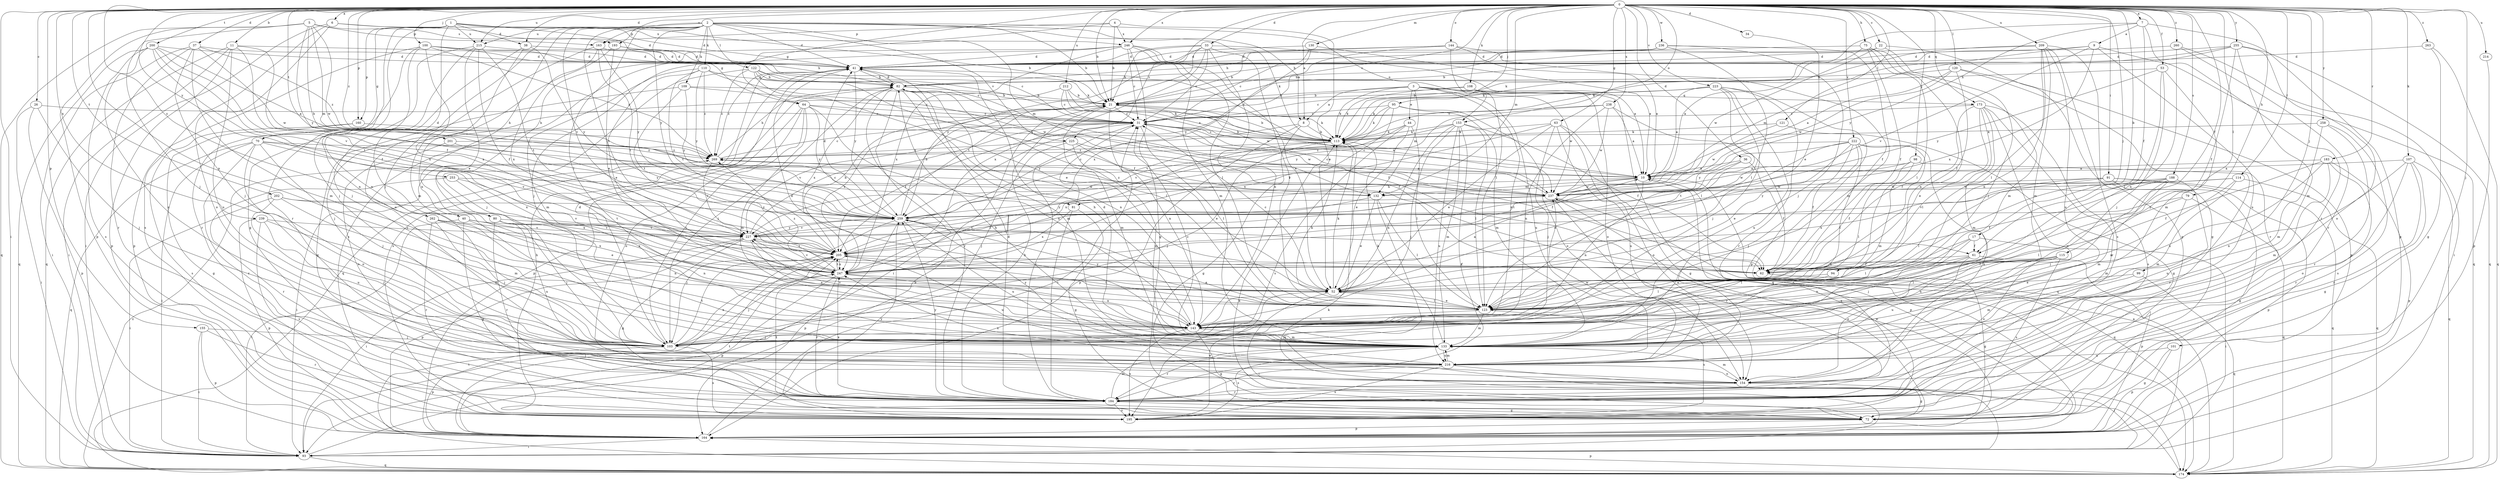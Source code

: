 strict digraph  {
0;
1;
2;
3;
4;
5;
6;
7;
8;
9;
10;
11;
17;
21;
22;
26;
31;
33;
34;
36;
37;
38;
40;
41;
44;
52;
53;
61;
62;
63;
64;
70;
72;
75;
79;
80;
81;
82;
91;
93;
94;
95;
98;
99;
100;
101;
103;
107;
108;
109;
110;
113;
114;
115;
120;
121;
122;
123;
130;
132;
133;
143;
144;
153;
154;
155;
160;
163;
164;
173;
174;
183;
184;
188;
193;
195;
200;
201;
202;
205;
209;
212;
214;
215;
216;
222;
223;
225;
227;
236;
237;
238;
239;
246;
247;
253;
255;
258;
259;
260;
262;
263;
269;
0 -> 6  [label=a];
0 -> 7  [label=a];
0 -> 8  [label=a];
0 -> 11  [label=b];
0 -> 17  [label=b];
0 -> 21  [label=b];
0 -> 22  [label=c];
0 -> 26  [label=c];
0 -> 31  [label=c];
0 -> 33  [label=d];
0 -> 34  [label=d];
0 -> 36  [label=d];
0 -> 37  [label=d];
0 -> 38  [label=d];
0 -> 53  [label=f];
0 -> 61  [label=f];
0 -> 63  [label=g];
0 -> 64  [label=g];
0 -> 75  [label=h];
0 -> 79  [label=h];
0 -> 91  [label=i];
0 -> 93  [label=i];
0 -> 94  [label=j];
0 -> 95  [label=j];
0 -> 98  [label=j];
0 -> 99  [label=j];
0 -> 100  [label=j];
0 -> 101  [label=j];
0 -> 107  [label=k];
0 -> 108  [label=k];
0 -> 114  [label=l];
0 -> 115  [label=l];
0 -> 120  [label=l];
0 -> 121  [label=l];
0 -> 130  [label=m];
0 -> 132  [label=m];
0 -> 143  [label=n];
0 -> 144  [label=o];
0 -> 153  [label=o];
0 -> 155  [label=p];
0 -> 160  [label=p];
0 -> 173  [label=q];
0 -> 183  [label=r];
0 -> 188  [label=s];
0 -> 193  [label=s];
0 -> 200  [label=t];
0 -> 201  [label=t];
0 -> 202  [label=t];
0 -> 209  [label=u];
0 -> 212  [label=u];
0 -> 214  [label=u];
0 -> 215  [label=u];
0 -> 222  [label=v];
0 -> 223  [label=v];
0 -> 225  [label=v];
0 -> 236  [label=w];
0 -> 238  [label=x];
0 -> 239  [label=x];
0 -> 246  [label=x];
0 -> 253  [label=y];
0 -> 255  [label=y];
0 -> 258  [label=y];
0 -> 260  [label=z];
0 -> 262  [label=z];
0 -> 263  [label=z];
0 -> 269  [label=z];
1 -> 21  [label=b];
1 -> 38  [label=d];
1 -> 40  [label=d];
1 -> 41  [label=d];
1 -> 64  [label=g];
1 -> 70  [label=g];
1 -> 72  [label=g];
1 -> 160  [label=p];
1 -> 184  [label=r];
1 -> 215  [label=u];
2 -> 8  [label=a];
2 -> 21  [label=b];
2 -> 41  [label=d];
2 -> 80  [label=h];
2 -> 103  [label=j];
2 -> 109  [label=k];
2 -> 110  [label=k];
2 -> 113  [label=k];
2 -> 122  [label=l];
2 -> 123  [label=l];
2 -> 132  [label=m];
2 -> 153  [label=o];
2 -> 163  [label=p];
2 -> 205  [label=t];
2 -> 215  [label=u];
2 -> 225  [label=v];
2 -> 227  [label=v];
2 -> 259  [label=y];
3 -> 8  [label=a];
3 -> 21  [label=b];
3 -> 44  [label=e];
3 -> 113  [label=k];
3 -> 132  [label=m];
3 -> 143  [label=n];
3 -> 173  [label=q];
3 -> 216  [label=u];
3 -> 237  [label=w];
4 -> 21  [label=b];
4 -> 52  [label=e];
4 -> 80  [label=h];
4 -> 163  [label=p];
4 -> 246  [label=x];
5 -> 81  [label=h];
5 -> 103  [label=j];
5 -> 132  [label=m];
5 -> 163  [label=p];
5 -> 164  [label=p];
5 -> 174  [label=q];
5 -> 193  [label=s];
5 -> 237  [label=w];
5 -> 259  [label=y];
6 -> 41  [label=d];
6 -> 93  [label=i];
6 -> 154  [label=o];
6 -> 195  [label=s];
6 -> 246  [label=x];
7 -> 9  [label=a];
7 -> 61  [label=f];
7 -> 113  [label=k];
7 -> 164  [label=p];
7 -> 184  [label=r];
7 -> 259  [label=y];
8 -> 72  [label=g];
8 -> 113  [label=k];
8 -> 164  [label=p];
8 -> 259  [label=y];
9 -> 41  [label=d];
9 -> 132  [label=m];
9 -> 174  [label=q];
9 -> 216  [label=u];
9 -> 227  [label=v];
9 -> 247  [label=x];
10 -> 31  [label=c];
10 -> 81  [label=h];
10 -> 132  [label=m];
10 -> 143  [label=n];
10 -> 164  [label=p];
10 -> 237  [label=w];
11 -> 41  [label=d];
11 -> 61  [label=f];
11 -> 93  [label=i];
11 -> 164  [label=p];
11 -> 174  [label=q];
11 -> 216  [label=u];
11 -> 247  [label=x];
17 -> 61  [label=f];
17 -> 93  [label=i];
17 -> 103  [label=j];
17 -> 123  [label=l];
17 -> 143  [label=n];
21 -> 31  [label=c];
21 -> 113  [label=k];
21 -> 133  [label=m];
21 -> 143  [label=n];
21 -> 237  [label=w];
21 -> 247  [label=x];
22 -> 41  [label=d];
22 -> 72  [label=g];
22 -> 82  [label=h];
22 -> 103  [label=j];
22 -> 237  [label=w];
26 -> 31  [label=c];
26 -> 93  [label=i];
26 -> 103  [label=j];
26 -> 164  [label=p];
31 -> 113  [label=k];
31 -> 123  [label=l];
31 -> 184  [label=r];
31 -> 205  [label=t];
31 -> 227  [label=v];
31 -> 237  [label=w];
33 -> 10  [label=a];
33 -> 21  [label=b];
33 -> 31  [label=c];
33 -> 41  [label=d];
33 -> 123  [label=l];
33 -> 143  [label=n];
33 -> 205  [label=t];
33 -> 247  [label=x];
33 -> 259  [label=y];
34 -> 52  [label=e];
36 -> 10  [label=a];
36 -> 52  [label=e];
36 -> 62  [label=f];
36 -> 205  [label=t];
37 -> 41  [label=d];
37 -> 93  [label=i];
37 -> 103  [label=j];
37 -> 133  [label=m];
37 -> 184  [label=r];
37 -> 237  [label=w];
37 -> 269  [label=z];
38 -> 41  [label=d];
38 -> 103  [label=j];
38 -> 143  [label=n];
38 -> 259  [label=y];
40 -> 72  [label=g];
40 -> 93  [label=i];
40 -> 143  [label=n];
40 -> 227  [label=v];
40 -> 247  [label=x];
41 -> 82  [label=h];
41 -> 174  [label=q];
41 -> 195  [label=s];
41 -> 259  [label=y];
41 -> 269  [label=z];
44 -> 52  [label=e];
44 -> 113  [label=k];
44 -> 123  [label=l];
44 -> 195  [label=s];
44 -> 205  [label=t];
52 -> 10  [label=a];
52 -> 31  [label=c];
52 -> 93  [label=i];
52 -> 113  [label=k];
52 -> 123  [label=l];
53 -> 82  [label=h];
53 -> 103  [label=j];
53 -> 123  [label=l];
53 -> 133  [label=m];
53 -> 259  [label=y];
61 -> 62  [label=f];
61 -> 123  [label=l];
61 -> 143  [label=n];
61 -> 154  [label=o];
61 -> 164  [label=p];
62 -> 72  [label=g];
63 -> 52  [label=e];
63 -> 72  [label=g];
63 -> 103  [label=j];
63 -> 113  [label=k];
63 -> 154  [label=o];
63 -> 216  [label=u];
63 -> 227  [label=v];
64 -> 31  [label=c];
64 -> 62  [label=f];
64 -> 103  [label=j];
64 -> 133  [label=m];
64 -> 143  [label=n];
64 -> 154  [label=o];
64 -> 164  [label=p];
64 -> 259  [label=y];
70 -> 93  [label=i];
70 -> 103  [label=j];
70 -> 154  [label=o];
70 -> 174  [label=q];
70 -> 184  [label=r];
70 -> 227  [label=v];
70 -> 247  [label=x];
70 -> 269  [label=z];
72 -> 164  [label=p];
72 -> 205  [label=t];
75 -> 10  [label=a];
75 -> 41  [label=d];
75 -> 62  [label=f];
75 -> 123  [label=l];
75 -> 133  [label=m];
75 -> 143  [label=n];
79 -> 123  [label=l];
79 -> 133  [label=m];
79 -> 174  [label=q];
79 -> 259  [label=y];
80 -> 103  [label=j];
80 -> 143  [label=n];
80 -> 184  [label=r];
80 -> 216  [label=u];
80 -> 227  [label=v];
81 -> 31  [label=c];
81 -> 72  [label=g];
81 -> 184  [label=r];
81 -> 247  [label=x];
82 -> 21  [label=b];
82 -> 41  [label=d];
82 -> 62  [label=f];
82 -> 93  [label=i];
82 -> 103  [label=j];
82 -> 123  [label=l];
82 -> 133  [label=m];
82 -> 143  [label=n];
82 -> 184  [label=r];
82 -> 247  [label=x];
91 -> 72  [label=g];
91 -> 123  [label=l];
91 -> 164  [label=p];
91 -> 174  [label=q];
91 -> 237  [label=w];
91 -> 247  [label=x];
93 -> 10  [label=a];
93 -> 21  [label=b];
93 -> 113  [label=k];
93 -> 174  [label=q];
94 -> 52  [label=e];
94 -> 123  [label=l];
95 -> 31  [label=c];
95 -> 113  [label=k];
95 -> 133  [label=m];
95 -> 154  [label=o];
95 -> 227  [label=v];
95 -> 247  [label=x];
98 -> 10  [label=a];
98 -> 62  [label=f];
98 -> 123  [label=l];
98 -> 184  [label=r];
98 -> 237  [label=w];
99 -> 52  [label=e];
99 -> 133  [label=m];
99 -> 174  [label=q];
100 -> 31  [label=c];
100 -> 41  [label=d];
100 -> 113  [label=k];
100 -> 143  [label=n];
100 -> 164  [label=p];
100 -> 184  [label=r];
100 -> 247  [label=x];
100 -> 269  [label=z];
101 -> 72  [label=g];
101 -> 164  [label=p];
101 -> 216  [label=u];
103 -> 41  [label=d];
103 -> 164  [label=p];
103 -> 195  [label=s];
103 -> 205  [label=t];
103 -> 247  [label=x];
107 -> 10  [label=a];
107 -> 72  [label=g];
107 -> 143  [label=n];
107 -> 154  [label=o];
107 -> 174  [label=q];
107 -> 184  [label=r];
108 -> 21  [label=b];
108 -> 113  [label=k];
108 -> 154  [label=o];
108 -> 174  [label=q];
109 -> 21  [label=b];
109 -> 31  [label=c];
109 -> 72  [label=g];
109 -> 205  [label=t];
109 -> 259  [label=y];
110 -> 52  [label=e];
110 -> 82  [label=h];
110 -> 133  [label=m];
110 -> 205  [label=t];
110 -> 237  [label=w];
110 -> 259  [label=y];
110 -> 269  [label=z];
113 -> 21  [label=b];
113 -> 31  [label=c];
113 -> 41  [label=d];
113 -> 103  [label=j];
113 -> 247  [label=x];
113 -> 269  [label=z];
114 -> 133  [label=m];
114 -> 143  [label=n];
114 -> 174  [label=q];
114 -> 237  [label=w];
114 -> 259  [label=y];
115 -> 62  [label=f];
115 -> 123  [label=l];
115 -> 143  [label=n];
115 -> 154  [label=o];
115 -> 195  [label=s];
115 -> 216  [label=u];
115 -> 247  [label=x];
120 -> 10  [label=a];
120 -> 62  [label=f];
120 -> 82  [label=h];
120 -> 164  [label=p];
120 -> 184  [label=r];
120 -> 237  [label=w];
121 -> 72  [label=g];
121 -> 113  [label=k];
121 -> 237  [label=w];
122 -> 10  [label=a];
122 -> 31  [label=c];
122 -> 52  [label=e];
122 -> 62  [label=f];
122 -> 82  [label=h];
122 -> 103  [label=j];
122 -> 269  [label=z];
123 -> 52  [label=e];
123 -> 113  [label=k];
123 -> 133  [label=m];
123 -> 143  [label=n];
123 -> 195  [label=s];
123 -> 205  [label=t];
123 -> 259  [label=y];
130 -> 10  [label=a];
130 -> 31  [label=c];
130 -> 41  [label=d];
130 -> 259  [label=y];
132 -> 52  [label=e];
132 -> 123  [label=l];
132 -> 174  [label=q];
132 -> 205  [label=t];
132 -> 269  [label=z];
133 -> 31  [label=c];
133 -> 41  [label=d];
133 -> 113  [label=k];
133 -> 184  [label=r];
133 -> 195  [label=s];
133 -> 216  [label=u];
133 -> 259  [label=y];
143 -> 41  [label=d];
143 -> 72  [label=g];
143 -> 82  [label=h];
143 -> 103  [label=j];
143 -> 133  [label=m];
143 -> 195  [label=s];
143 -> 227  [label=v];
144 -> 10  [label=a];
144 -> 21  [label=b];
144 -> 41  [label=d];
144 -> 62  [label=f];
144 -> 123  [label=l];
144 -> 247  [label=x];
153 -> 62  [label=f];
153 -> 103  [label=j];
153 -> 113  [label=k];
153 -> 123  [label=l];
153 -> 133  [label=m];
153 -> 143  [label=n];
153 -> 184  [label=r];
153 -> 216  [label=u];
153 -> 227  [label=v];
154 -> 72  [label=g];
154 -> 133  [label=m];
154 -> 184  [label=r];
154 -> 247  [label=x];
155 -> 93  [label=i];
155 -> 103  [label=j];
155 -> 164  [label=p];
155 -> 184  [label=r];
160 -> 72  [label=g];
160 -> 113  [label=k];
160 -> 195  [label=s];
163 -> 41  [label=d];
163 -> 133  [label=m];
163 -> 205  [label=t];
163 -> 247  [label=x];
163 -> 259  [label=y];
164 -> 31  [label=c];
164 -> 93  [label=i];
164 -> 205  [label=t];
164 -> 237  [label=w];
173 -> 31  [label=c];
173 -> 52  [label=e];
173 -> 62  [label=f];
173 -> 123  [label=l];
173 -> 133  [label=m];
173 -> 154  [label=o];
173 -> 184  [label=r];
173 -> 195  [label=s];
174 -> 113  [label=k];
174 -> 164  [label=p];
174 -> 205  [label=t];
174 -> 269  [label=z];
183 -> 10  [label=a];
183 -> 62  [label=f];
183 -> 133  [label=m];
183 -> 143  [label=n];
183 -> 164  [label=p];
183 -> 184  [label=r];
184 -> 21  [label=b];
184 -> 41  [label=d];
184 -> 72  [label=g];
184 -> 133  [label=m];
184 -> 195  [label=s];
184 -> 247  [label=x];
184 -> 259  [label=y];
188 -> 62  [label=f];
188 -> 103  [label=j];
188 -> 133  [label=m];
188 -> 216  [label=u];
188 -> 227  [label=v];
188 -> 237  [label=w];
193 -> 41  [label=d];
193 -> 52  [label=e];
193 -> 82  [label=h];
193 -> 216  [label=u];
195 -> 10  [label=a];
195 -> 52  [label=e];
195 -> 82  [label=h];
195 -> 259  [label=y];
200 -> 10  [label=a];
200 -> 41  [label=d];
200 -> 62  [label=f];
200 -> 174  [label=q];
200 -> 195  [label=s];
200 -> 205  [label=t];
200 -> 216  [label=u];
200 -> 227  [label=v];
201 -> 154  [label=o];
201 -> 259  [label=y];
201 -> 269  [label=z];
202 -> 93  [label=i];
202 -> 133  [label=m];
202 -> 216  [label=u];
202 -> 227  [label=v];
202 -> 259  [label=y];
205 -> 21  [label=b];
205 -> 62  [label=f];
205 -> 93  [label=i];
205 -> 216  [label=u];
205 -> 247  [label=x];
209 -> 41  [label=d];
209 -> 72  [label=g];
209 -> 113  [label=k];
209 -> 123  [label=l];
209 -> 133  [label=m];
209 -> 143  [label=n];
209 -> 195  [label=s];
209 -> 216  [label=u];
212 -> 21  [label=b];
212 -> 31  [label=c];
212 -> 103  [label=j];
212 -> 113  [label=k];
212 -> 237  [label=w];
214 -> 164  [label=p];
215 -> 41  [label=d];
215 -> 52  [label=e];
215 -> 62  [label=f];
215 -> 103  [label=j];
215 -> 143  [label=n];
215 -> 205  [label=t];
216 -> 82  [label=h];
216 -> 93  [label=i];
216 -> 133  [label=m];
216 -> 154  [label=o];
216 -> 184  [label=r];
216 -> 195  [label=s];
216 -> 237  [label=w];
222 -> 52  [label=e];
222 -> 62  [label=f];
222 -> 103  [label=j];
222 -> 123  [label=l];
222 -> 133  [label=m];
222 -> 154  [label=o];
222 -> 205  [label=t];
222 -> 259  [label=y];
222 -> 269  [label=z];
223 -> 10  [label=a];
223 -> 21  [label=b];
223 -> 31  [label=c];
223 -> 103  [label=j];
223 -> 113  [label=k];
223 -> 123  [label=l];
223 -> 164  [label=p];
223 -> 184  [label=r];
223 -> 216  [label=u];
225 -> 52  [label=e];
225 -> 62  [label=f];
225 -> 103  [label=j];
225 -> 133  [label=m];
225 -> 269  [label=z];
227 -> 31  [label=c];
227 -> 72  [label=g];
227 -> 93  [label=i];
227 -> 123  [label=l];
227 -> 143  [label=n];
227 -> 164  [label=p];
227 -> 205  [label=t];
227 -> 259  [label=y];
236 -> 21  [label=b];
236 -> 41  [label=d];
236 -> 82  [label=h];
236 -> 103  [label=j];
236 -> 123  [label=l];
236 -> 133  [label=m];
237 -> 31  [label=c];
237 -> 174  [label=q];
237 -> 184  [label=r];
237 -> 205  [label=t];
237 -> 259  [label=y];
238 -> 10  [label=a];
238 -> 31  [label=c];
238 -> 143  [label=n];
238 -> 174  [label=q];
238 -> 237  [label=w];
238 -> 259  [label=y];
239 -> 103  [label=j];
239 -> 133  [label=m];
239 -> 164  [label=p];
239 -> 195  [label=s];
239 -> 227  [label=v];
246 -> 31  [label=c];
246 -> 41  [label=d];
246 -> 52  [label=e];
246 -> 72  [label=g];
246 -> 103  [label=j];
246 -> 123  [label=l];
246 -> 133  [label=m];
246 -> 195  [label=s];
246 -> 247  [label=x];
247 -> 52  [label=e];
247 -> 103  [label=j];
247 -> 143  [label=n];
247 -> 164  [label=p];
247 -> 184  [label=r];
247 -> 205  [label=t];
247 -> 227  [label=v];
247 -> 269  [label=z];
253 -> 184  [label=r];
253 -> 205  [label=t];
253 -> 237  [label=w];
253 -> 247  [label=x];
255 -> 21  [label=b];
255 -> 41  [label=d];
255 -> 62  [label=f];
255 -> 113  [label=k];
255 -> 133  [label=m];
255 -> 154  [label=o];
255 -> 174  [label=q];
258 -> 113  [label=k];
258 -> 133  [label=m];
258 -> 184  [label=r];
258 -> 195  [label=s];
259 -> 21  [label=b];
259 -> 41  [label=d];
259 -> 103  [label=j];
259 -> 123  [label=l];
259 -> 164  [label=p];
259 -> 216  [label=u];
259 -> 227  [label=v];
260 -> 41  [label=d];
260 -> 93  [label=i];
260 -> 143  [label=n];
260 -> 184  [label=r];
262 -> 52  [label=e];
262 -> 103  [label=j];
262 -> 184  [label=r];
262 -> 227  [label=v];
262 -> 247  [label=x];
263 -> 41  [label=d];
263 -> 72  [label=g];
263 -> 174  [label=q];
269 -> 10  [label=a];
269 -> 31  [label=c];
269 -> 82  [label=h];
269 -> 93  [label=i];
269 -> 227  [label=v];
}

